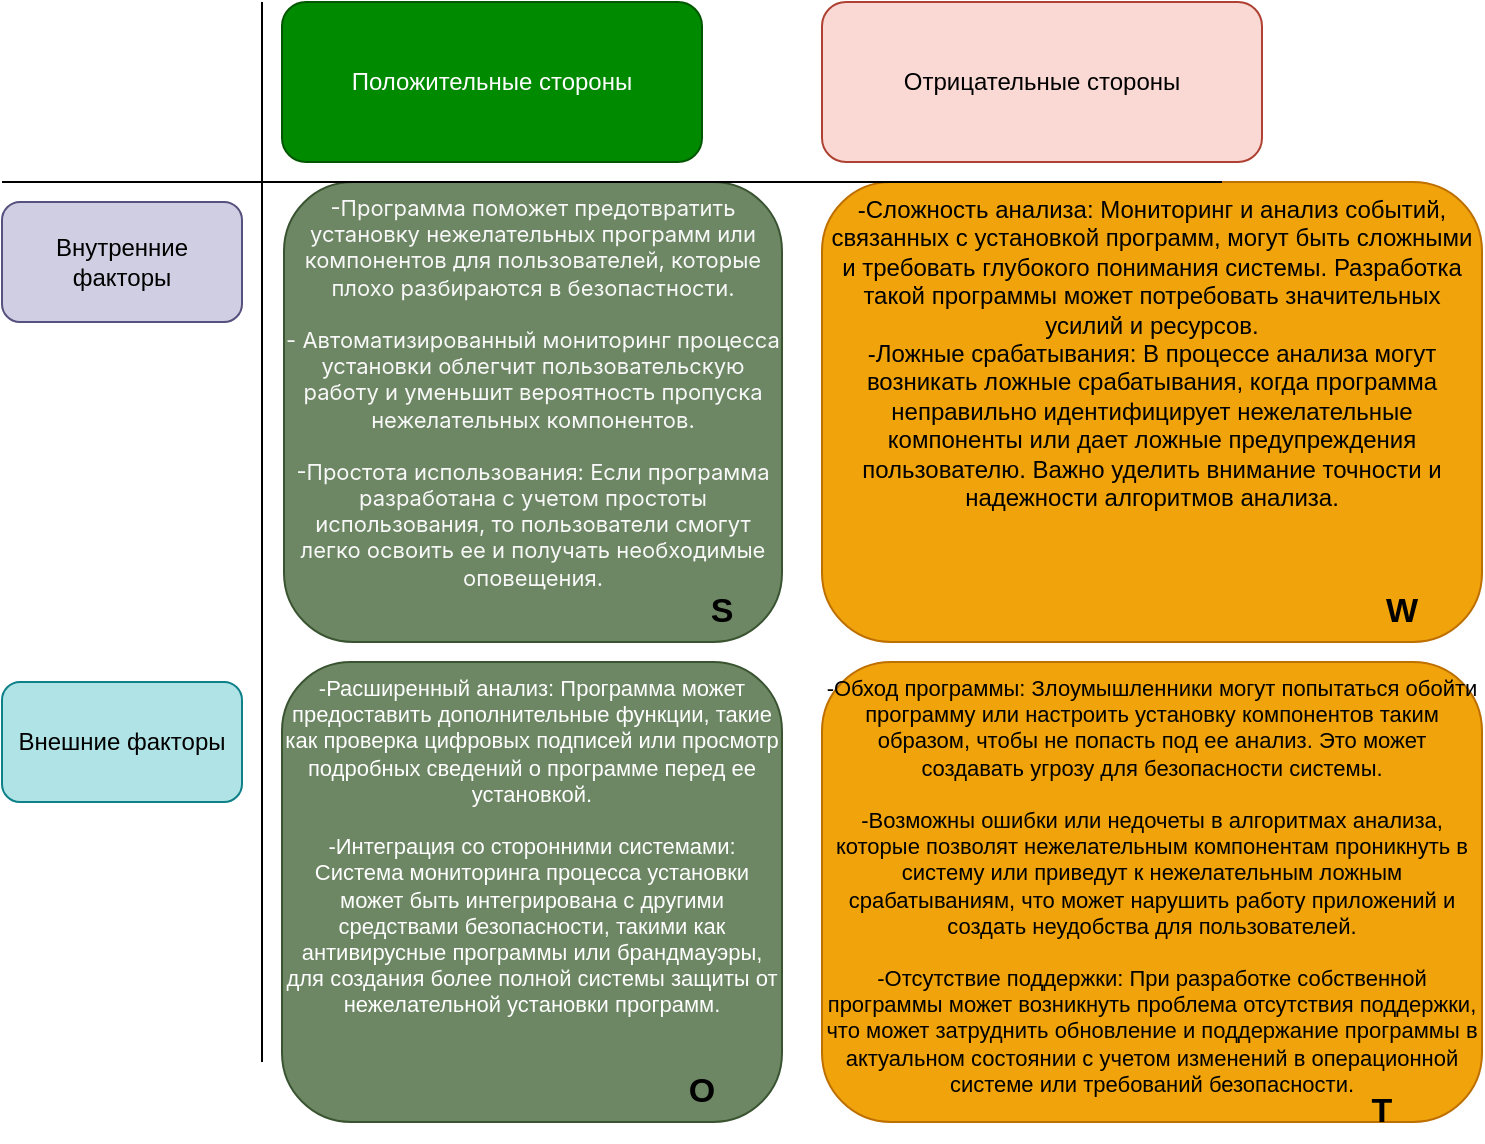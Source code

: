 <mxfile version="22.1.18" type="github">
  <diagram name="Страница — 1" id="fSWy1ijENZ-bCtmKOP5C">
    <mxGraphModel dx="954" dy="483" grid="1" gridSize="10" guides="1" tooltips="1" connect="1" arrows="1" fold="1" page="1" pageScale="1" pageWidth="827" pageHeight="1169" math="0" shadow="0">
      <root>
        <mxCell id="0" />
        <mxCell id="1" parent="0" />
        <mxCell id="7bCH_6VPNtAceHTh1374-1" value="Положительные стороны" style="rounded=1;whiteSpace=wrap;html=1;fillColor=#008a00;fontColor=#ffffff;strokeColor=#005700;" parent="1" vertex="1">
          <mxGeometry x="360" y="210" width="210" height="80" as="geometry" />
        </mxCell>
        <mxCell id="7bCH_6VPNtAceHTh1374-2" value="Внутренние факторы" style="rounded=1;whiteSpace=wrap;html=1;fillColor=#d0cee2;strokeColor=#56517e;" parent="1" vertex="1">
          <mxGeometry x="220" y="310" width="120" height="60" as="geometry" />
        </mxCell>
        <mxCell id="7bCH_6VPNtAceHTh1374-3" value="Внешние факторы" style="rounded=1;whiteSpace=wrap;html=1;fillColor=#b0e3e6;strokeColor=#0e8088;" parent="1" vertex="1">
          <mxGeometry x="220" y="550" width="120" height="60" as="geometry" />
        </mxCell>
        <mxCell id="7bCH_6VPNtAceHTh1374-4" value="Отрицательные стороны" style="rounded=1;whiteSpace=wrap;html=1;fillColor=#fad9d5;strokeColor=#ae4132;" parent="1" vertex="1">
          <mxGeometry x="630" y="210" width="220" height="80" as="geometry" />
        </mxCell>
        <mxCell id="7bCH_6VPNtAceHTh1374-5" value="&lt;span style=&quot;orphans: 2; text-align: left; text-indent: 0px; widows: 2; text-decoration-thickness: initial; text-decoration-style: initial; text-decoration-color: initial; float: none; display: inline !important;&quot;&gt;&lt;font face=&quot;Inter, -apple-system, system-ui, Segoe UI, Roboto, Helvetica, Arial, sans-serif, Apple Color Emoji, Segoe UI Emoji, Segoe UI Symbol&quot; color=&quot;#f8f8f8&quot;&gt;-Программа поможет предотвратить установку нежелательных программ или компонентов для пользователей, которые плохо разбираются в безопастности.&lt;br&gt;&lt;/font&gt;&lt;br&gt;&lt;font face=&quot;Inter, -apple-system, system-ui, Segoe UI, Roboto, Helvetica, Arial, sans-serif, Apple Color Emoji, Segoe UI Emoji, Segoe UI Symbol&quot; color=&quot;#f8f8f8&quot;&gt;-&amp;nbsp;Автоматизированный мониторинг процесса установки облегчит пользовательскую работу и уменьшит вероятность пропуска нежелательных компонентов.&lt;/font&gt;&lt;br&gt;&lt;br&gt;&lt;font face=&quot;Inter, -apple-system, system-ui, Segoe UI, Roboto, Helvetica, Arial, sans-serif, Apple Color Emoji, Segoe UI Emoji, Segoe UI Symbol&quot; color=&quot;#f8f8f8&quot;&gt;-Простота использования: Если программа разработана с учетом простоты использования, то пользователи смогут легко освоить ее и получать необходимые оповещения.&lt;/font&gt;&lt;br&gt;&lt;/span&gt;" style="rounded=1;whiteSpace=wrap;html=1;fontSize=11;verticalAlign=top;fillColor=#6d8764;strokeColor=#3A5431;fontColor=#ffffff;" parent="1" vertex="1">
          <mxGeometry x="361" y="300" width="249" height="230" as="geometry" />
        </mxCell>
        <mxCell id="7bCH_6VPNtAceHTh1374-6" value="-Расширенный анализ: Программа может предоставить дополнительные функции, такие как проверка цифровых подписей или просмотр подробных сведений о программе перед ее установкой.&lt;br&gt;&lt;br&gt;-Интеграция со сторонними системами: Система мониторинга процесса установки может быть интегрирована с другими средствами безопасности, такими как антивирусные программы или брандмауэры, для создания более полной системы защиты от нежелательной установки программ.&lt;br&gt;" style="rounded=1;whiteSpace=wrap;html=1;fillColor=#6d8764;fontColor=#ffffff;strokeColor=#3A5431;fontSize=11;verticalAlign=top;align=center;" parent="1" vertex="1">
          <mxGeometry x="360" y="540" width="250" height="230" as="geometry" />
        </mxCell>
        <mxCell id="7bCH_6VPNtAceHTh1374-7" value="-Обход программы: Злоумышленники могут попытаться обойти программу или настроить установку компонентов таким образом, чтобы не попасть под ее анализ. Это может создавать угрозу для безопасности системы.&lt;br&gt;&lt;br&gt;-Возможны ошибки или недочеты в алгоритмах анализа, которые позволят нежелательным компонентам проникнуть в систему или приведут к нежелательным ложным срабатываниям, что может нарушить работу приложений и создать неудобства для пользователей.&lt;br&gt;&lt;br&gt;-Отсутствие поддержки: При разработке собственной программы может возникнуть проблема отсутствия поддержки, что может затруднить обновление и поддержание программы в актуальном состоянии с учетом изменений в операционной системе или требований безопасности." style="rounded=1;whiteSpace=wrap;html=1;fillColor=#f0a30a;fontColor=#000000;strokeColor=#BD7000;fontSize=11;verticalAlign=top;" parent="1" vertex="1">
          <mxGeometry x="630" y="540" width="330" height="230" as="geometry" />
        </mxCell>
        <mxCell id="7bCH_6VPNtAceHTh1374-8" value="&lt;font style=&quot;&quot;&gt;-Сложность анализа: Мониторинг и анализ событий, связанных с установкой программ, могут быть сложными и требовать глубокого понимания системы. Разработка такой программы может потребовать значительных усилий и ресурсов.&lt;br&gt;&lt;/font&gt;-Ложные срабатывания: В процессе анализа могут возникать ложные срабатывания, когда программа неправильно идентифицирует нежелательные компоненты или дает ложные предупреждения пользователю. Важно уделить внимание точности и надежности алгоритмов анализа." style="rounded=1;whiteSpace=wrap;html=1;fillColor=#f0a30a;fontColor=#000000;strokeColor=#BD7000;verticalAlign=top;" parent="1" vertex="1">
          <mxGeometry x="630" y="300" width="330" height="230" as="geometry" />
        </mxCell>
        <mxCell id="7bCH_6VPNtAceHTh1374-9" value="" style="endArrow=none;html=1;rounded=0;" parent="1" edge="1">
          <mxGeometry width="50" height="50" relative="1" as="geometry">
            <mxPoint x="220" y="300" as="sourcePoint" />
            <mxPoint x="830" y="300" as="targetPoint" />
          </mxGeometry>
        </mxCell>
        <mxCell id="7bCH_6VPNtAceHTh1374-10" value="" style="endArrow=none;html=1;rounded=0;" parent="1" edge="1">
          <mxGeometry width="50" height="50" relative="1" as="geometry">
            <mxPoint x="350" y="740" as="sourcePoint" />
            <mxPoint x="350" y="210" as="targetPoint" />
          </mxGeometry>
        </mxCell>
        <mxCell id="7bCH_6VPNtAceHTh1374-13" value="S" style="text;html=1;strokeColor=none;fillColor=none;align=center;verticalAlign=middle;whiteSpace=wrap;rounded=0;fontStyle=1;fontSize=17;" parent="1" vertex="1">
          <mxGeometry x="550" y="500" width="60" height="30" as="geometry" />
        </mxCell>
        <mxCell id="7bCH_6VPNtAceHTh1374-14" value="W" style="text;html=1;strokeColor=none;fillColor=none;align=center;verticalAlign=middle;whiteSpace=wrap;rounded=0;fontStyle=1;fontSize=17;" parent="1" vertex="1">
          <mxGeometry x="890" y="500" width="60" height="30" as="geometry" />
        </mxCell>
        <mxCell id="7bCH_6VPNtAceHTh1374-15" value="O" style="text;html=1;strokeColor=none;fillColor=none;align=center;verticalAlign=middle;whiteSpace=wrap;rounded=0;fontSize=17;fontStyle=1" parent="1" vertex="1">
          <mxGeometry x="540" y="740" width="60" height="30" as="geometry" />
        </mxCell>
        <mxCell id="7bCH_6VPNtAceHTh1374-16" value="T" style="text;html=1;strokeColor=none;fillColor=none;align=center;verticalAlign=middle;whiteSpace=wrap;rounded=0;fontSize=17;fontStyle=1" parent="1" vertex="1">
          <mxGeometry x="880" y="750" width="60" height="30" as="geometry" />
        </mxCell>
      </root>
    </mxGraphModel>
  </diagram>
</mxfile>
